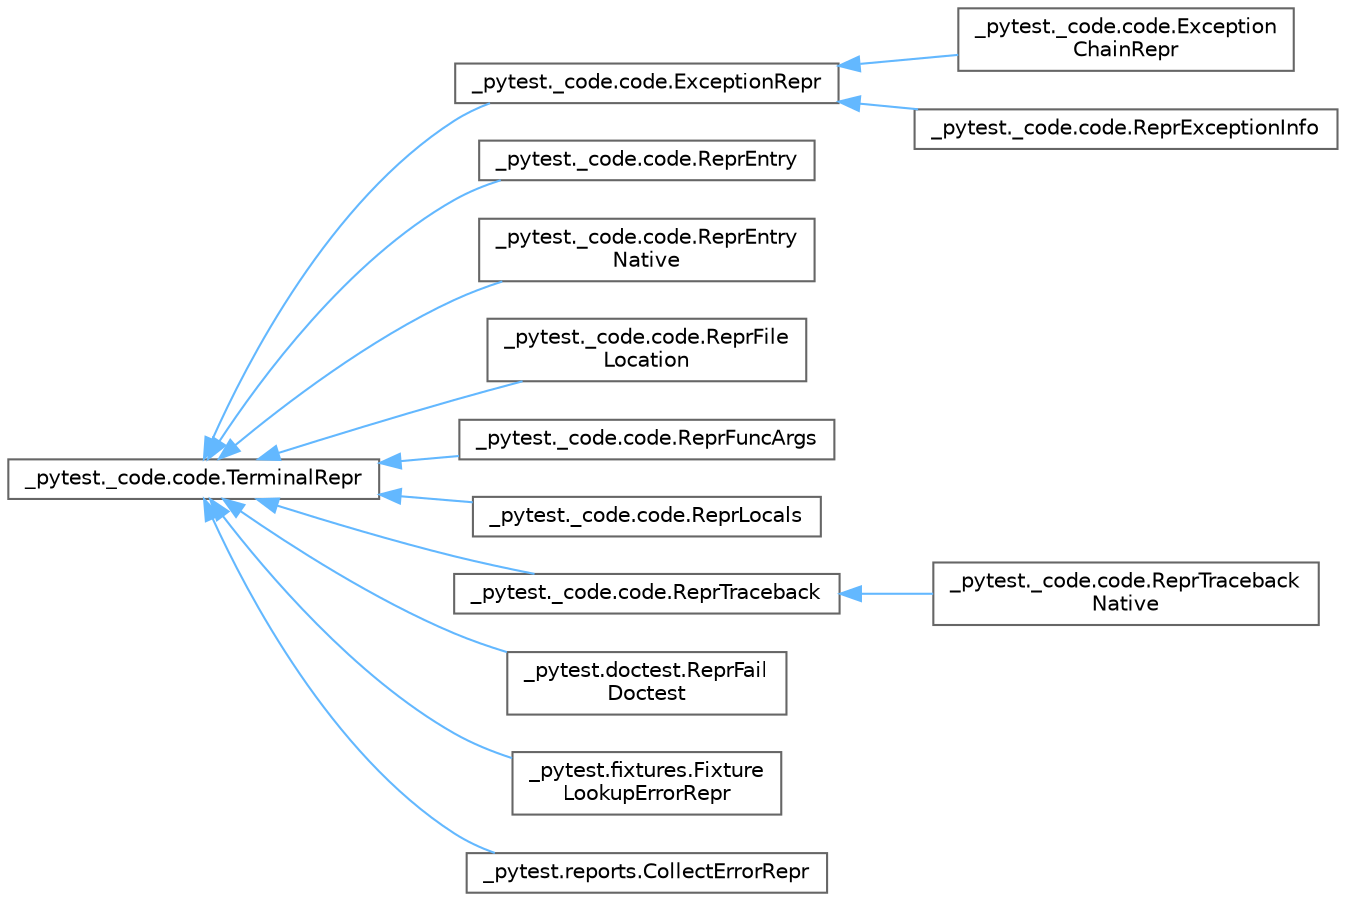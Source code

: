 digraph "Graphical Class Hierarchy"
{
 // LATEX_PDF_SIZE
  bgcolor="transparent";
  edge [fontname=Helvetica,fontsize=10,labelfontname=Helvetica,labelfontsize=10];
  node [fontname=Helvetica,fontsize=10,shape=box,height=0.2,width=0.4];
  rankdir="LR";
  Node0 [id="Node000000",label="_pytest._code.code.TerminalRepr",height=0.2,width=0.4,color="grey40", fillcolor="white", style="filled",URL="$class__pytest_1_1__code_1_1code_1_1_terminal_repr.html",tooltip=" "];
  Node0 -> Node1 [id="edge436_Node000000_Node000001",dir="back",color="steelblue1",style="solid",tooltip=" "];
  Node1 [id="Node000001",label="_pytest._code.code.ExceptionRepr",height=0.2,width=0.4,color="grey40", fillcolor="white", style="filled",URL="$class__pytest_1_1__code_1_1code_1_1_exception_repr.html",tooltip=" "];
  Node1 -> Node2 [id="edge437_Node000001_Node000002",dir="back",color="steelblue1",style="solid",tooltip=" "];
  Node2 [id="Node000002",label="_pytest._code.code.Exception\lChainRepr",height=0.2,width=0.4,color="grey40", fillcolor="white", style="filled",URL="$class__pytest_1_1__code_1_1code_1_1_exception_chain_repr.html",tooltip=" "];
  Node1 -> Node3 [id="edge438_Node000001_Node000003",dir="back",color="steelblue1",style="solid",tooltip=" "];
  Node3 [id="Node000003",label="_pytest._code.code.ReprExceptionInfo",height=0.2,width=0.4,color="grey40", fillcolor="white", style="filled",URL="$class__pytest_1_1__code_1_1code_1_1_repr_exception_info.html",tooltip=" "];
  Node0 -> Node4 [id="edge439_Node000000_Node000004",dir="back",color="steelblue1",style="solid",tooltip=" "];
  Node4 [id="Node000004",label="_pytest._code.code.ReprEntry",height=0.2,width=0.4,color="grey40", fillcolor="white", style="filled",URL="$class__pytest_1_1__code_1_1code_1_1_repr_entry.html",tooltip=" "];
  Node0 -> Node5 [id="edge440_Node000000_Node000005",dir="back",color="steelblue1",style="solid",tooltip=" "];
  Node5 [id="Node000005",label="_pytest._code.code.ReprEntry\lNative",height=0.2,width=0.4,color="grey40", fillcolor="white", style="filled",URL="$class__pytest_1_1__code_1_1code_1_1_repr_entry_native.html",tooltip=" "];
  Node0 -> Node6 [id="edge441_Node000000_Node000006",dir="back",color="steelblue1",style="solid",tooltip=" "];
  Node6 [id="Node000006",label="_pytest._code.code.ReprFile\lLocation",height=0.2,width=0.4,color="grey40", fillcolor="white", style="filled",URL="$class__pytest_1_1__code_1_1code_1_1_repr_file_location.html",tooltip=" "];
  Node0 -> Node7 [id="edge442_Node000000_Node000007",dir="back",color="steelblue1",style="solid",tooltip=" "];
  Node7 [id="Node000007",label="_pytest._code.code.ReprFuncArgs",height=0.2,width=0.4,color="grey40", fillcolor="white", style="filled",URL="$class__pytest_1_1__code_1_1code_1_1_repr_func_args.html",tooltip=" "];
  Node0 -> Node8 [id="edge443_Node000000_Node000008",dir="back",color="steelblue1",style="solid",tooltip=" "];
  Node8 [id="Node000008",label="_pytest._code.code.ReprLocals",height=0.2,width=0.4,color="grey40", fillcolor="white", style="filled",URL="$class__pytest_1_1__code_1_1code_1_1_repr_locals.html",tooltip=" "];
  Node0 -> Node9 [id="edge444_Node000000_Node000009",dir="back",color="steelblue1",style="solid",tooltip=" "];
  Node9 [id="Node000009",label="_pytest._code.code.ReprTraceback",height=0.2,width=0.4,color="grey40", fillcolor="white", style="filled",URL="$class__pytest_1_1__code_1_1code_1_1_repr_traceback.html",tooltip=" "];
  Node9 -> Node10 [id="edge445_Node000009_Node000010",dir="back",color="steelblue1",style="solid",tooltip=" "];
  Node10 [id="Node000010",label="_pytest._code.code.ReprTraceback\lNative",height=0.2,width=0.4,color="grey40", fillcolor="white", style="filled",URL="$class__pytest_1_1__code_1_1code_1_1_repr_traceback_native.html",tooltip=" "];
  Node0 -> Node11 [id="edge446_Node000000_Node000011",dir="back",color="steelblue1",style="solid",tooltip=" "];
  Node11 [id="Node000011",label="_pytest.doctest.ReprFail\lDoctest",height=0.2,width=0.4,color="grey40", fillcolor="white", style="filled",URL="$class__pytest_1_1doctest_1_1_repr_fail_doctest.html",tooltip=" "];
  Node0 -> Node12 [id="edge447_Node000000_Node000012",dir="back",color="steelblue1",style="solid",tooltip=" "];
  Node12 [id="Node000012",label="_pytest.fixtures.Fixture\lLookupErrorRepr",height=0.2,width=0.4,color="grey40", fillcolor="white", style="filled",URL="$class__pytest_1_1fixtures_1_1_fixture_lookup_error_repr.html",tooltip=" "];
  Node0 -> Node13 [id="edge448_Node000000_Node000013",dir="back",color="steelblue1",style="solid",tooltip=" "];
  Node13 [id="Node000013",label="_pytest.reports.CollectErrorRepr",height=0.2,width=0.4,color="grey40", fillcolor="white", style="filled",URL="$class__pytest_1_1reports_1_1_collect_error_repr.html",tooltip=" "];
}
